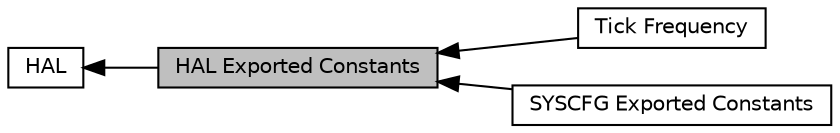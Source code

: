 digraph "HAL Exported Constants"
{
  edge [fontname="Helvetica",fontsize="10",labelfontname="Helvetica",labelfontsize="10"];
  node [fontname="Helvetica",fontsize="10",shape=box];
  rankdir=LR;
  Node2 [label="HAL",height=0.2,width=0.4,color="black", fillcolor="white", style="filled",URL="$group__HAL.html",tooltip="HAL module driver."];
  Node1 [label="HAL Exported Constants",height=0.2,width=0.4,color="black", fillcolor="grey75", style="filled", fontcolor="black",tooltip=" "];
  Node3 [label="Tick Frequency",height=0.2,width=0.4,color="black", fillcolor="white", style="filled",URL="$group__HAL__TICK__FREQ.html",tooltip=" "];
  Node4 [label="SYSCFG Exported Constants",height=0.2,width=0.4,color="black", fillcolor="white", style="filled",URL="$group__SYSCFG__Exported__Constants.html",tooltip=" "];
  Node2->Node1 [shape=plaintext, dir="back", style="solid"];
  Node1->Node3 [shape=plaintext, dir="back", style="solid"];
  Node1->Node4 [shape=plaintext, dir="back", style="solid"];
}

